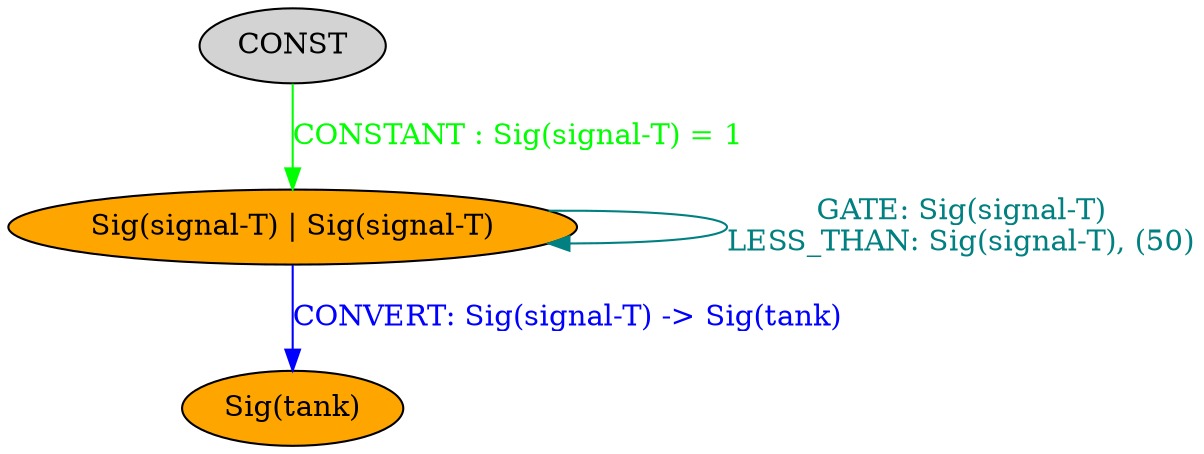 strict digraph {
	nodesep=1
	1	[style=filled fillcolor=orange label="Sig(signal-T) | Sig(signal-T)"]
	3	[style=filled fillcolor=orange label="Sig(tank)"]
	2	[style=filled fillcolor=lightgray label="CONST"]
	1 -> 1	[label="GATE: Sig(signal-T)
LESS_THAN: Sig(signal-T), (50)" color=teal fontcolor=teal]
	1 -> 3	[label="CONVERT: Sig(signal-T) -> Sig(tank)" color=blue fontcolor=blue]
	2 -> 1	[label="CONSTANT : Sig(signal-T) = 1" color=green fontcolor=green]
}

